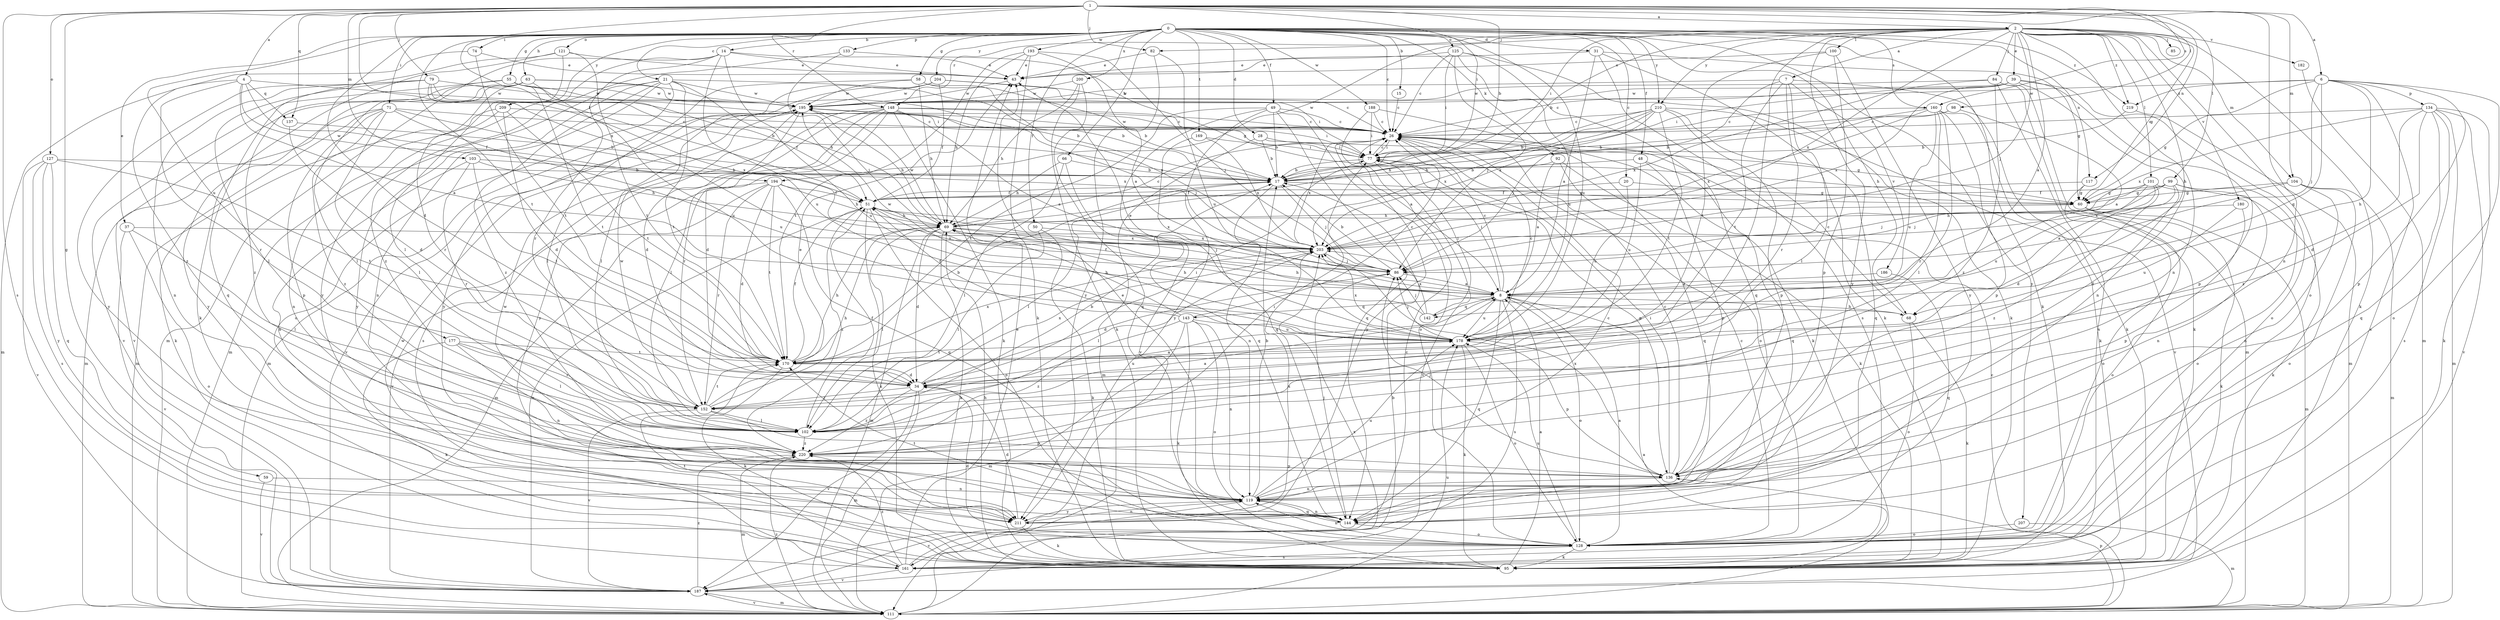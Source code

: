 strict digraph  {
0;
1;
2;
4;
6;
7;
8;
14;
15;
17;
20;
21;
26;
28;
31;
34;
37;
39;
43;
48;
49;
50;
51;
55;
58;
59;
60;
63;
66;
68;
69;
71;
74;
77;
79;
82;
84;
85;
86;
92;
95;
98;
99;
100;
101;
102;
103;
104;
111;
117;
119;
121;
125;
127;
128;
133;
134;
136;
137;
142;
143;
144;
148;
152;
160;
161;
169;
170;
177;
178;
180;
182;
186;
187;
188;
193;
194;
195;
200;
203;
204;
207;
209;
210;
211;
219;
220;
0 -> 14  [label=b];
0 -> 15  [label=b];
0 -> 20  [label=c];
0 -> 21  [label=c];
0 -> 26  [label=c];
0 -> 28  [label=d];
0 -> 31  [label=d];
0 -> 34  [label=d];
0 -> 37  [label=e];
0 -> 48  [label=f];
0 -> 49  [label=f];
0 -> 50  [label=f];
0 -> 55  [label=g];
0 -> 58  [label=g];
0 -> 63  [label=h];
0 -> 66  [label=h];
0 -> 68  [label=h];
0 -> 71  [label=i];
0 -> 74  [label=i];
0 -> 92  [label=k];
0 -> 95  [label=k];
0 -> 117  [label=n];
0 -> 121  [label=o];
0 -> 125  [label=o];
0 -> 133  [label=p];
0 -> 160  [label=s];
0 -> 169  [label=t];
0 -> 170  [label=t];
0 -> 177  [label=u];
0 -> 178  [label=u];
0 -> 188  [label=w];
0 -> 193  [label=w];
0 -> 200  [label=x];
0 -> 204  [label=y];
0 -> 207  [label=y];
0 -> 209  [label=y];
0 -> 210  [label=y];
0 -> 219  [label=z];
1 -> 2  [label=a];
1 -> 4  [label=a];
1 -> 6  [label=a];
1 -> 17  [label=b];
1 -> 51  [label=f];
1 -> 59  [label=g];
1 -> 77  [label=i];
1 -> 79  [label=j];
1 -> 82  [label=j];
1 -> 98  [label=l];
1 -> 99  [label=l];
1 -> 103  [label=m];
1 -> 104  [label=m];
1 -> 117  [label=n];
1 -> 119  [label=n];
1 -> 127  [label=o];
1 -> 137  [label=q];
1 -> 148  [label=r];
1 -> 160  [label=s];
1 -> 161  [label=s];
1 -> 203  [label=x];
2 -> 7  [label=a];
2 -> 8  [label=a];
2 -> 17  [label=b];
2 -> 39  [label=e];
2 -> 60  [label=g];
2 -> 68  [label=h];
2 -> 77  [label=i];
2 -> 82  [label=j];
2 -> 84  [label=j];
2 -> 85  [label=j];
2 -> 86  [label=j];
2 -> 95  [label=k];
2 -> 100  [label=l];
2 -> 101  [label=l];
2 -> 102  [label=l];
2 -> 104  [label=m];
2 -> 119  [label=n];
2 -> 128  [label=o];
2 -> 148  [label=r];
2 -> 180  [label=v];
2 -> 182  [label=v];
2 -> 194  [label=w];
2 -> 203  [label=x];
2 -> 210  [label=y];
2 -> 211  [label=y];
2 -> 219  [label=z];
4 -> 8  [label=a];
4 -> 51  [label=f];
4 -> 111  [label=m];
4 -> 137  [label=q];
4 -> 152  [label=r];
4 -> 194  [label=w];
4 -> 195  [label=w];
6 -> 60  [label=g];
6 -> 68  [label=h];
6 -> 86  [label=j];
6 -> 128  [label=o];
6 -> 134  [label=p];
6 -> 136  [label=p];
6 -> 142  [label=q];
6 -> 161  [label=s];
6 -> 195  [label=w];
6 -> 219  [label=z];
7 -> 95  [label=k];
7 -> 102  [label=l];
7 -> 152  [label=r];
7 -> 170  [label=t];
7 -> 186  [label=v];
7 -> 195  [label=w];
7 -> 203  [label=x];
8 -> 26  [label=c];
8 -> 51  [label=f];
8 -> 68  [label=h];
8 -> 77  [label=i];
8 -> 128  [label=o];
8 -> 142  [label=q];
8 -> 143  [label=q];
8 -> 144  [label=q];
8 -> 161  [label=s];
8 -> 178  [label=u];
8 -> 195  [label=w];
14 -> 43  [label=e];
14 -> 60  [label=g];
14 -> 69  [label=h];
14 -> 111  [label=m];
14 -> 152  [label=r];
14 -> 178  [label=u];
14 -> 211  [label=y];
15 -> 26  [label=c];
17 -> 51  [label=f];
17 -> 60  [label=g];
17 -> 86  [label=j];
17 -> 102  [label=l];
17 -> 119  [label=n];
20 -> 51  [label=f];
20 -> 60  [label=g];
20 -> 178  [label=u];
21 -> 17  [label=b];
21 -> 111  [label=m];
21 -> 119  [label=n];
21 -> 128  [label=o];
21 -> 170  [label=t];
21 -> 178  [label=u];
21 -> 195  [label=w];
21 -> 211  [label=y];
21 -> 220  [label=z];
26 -> 77  [label=i];
26 -> 128  [label=o];
26 -> 195  [label=w];
26 -> 203  [label=x];
26 -> 211  [label=y];
28 -> 17  [label=b];
28 -> 60  [label=g];
28 -> 77  [label=i];
28 -> 111  [label=m];
31 -> 8  [label=a];
31 -> 43  [label=e];
31 -> 60  [label=g];
31 -> 95  [label=k];
31 -> 161  [label=s];
34 -> 77  [label=i];
34 -> 111  [label=m];
34 -> 152  [label=r];
34 -> 178  [label=u];
34 -> 187  [label=v];
34 -> 203  [label=x];
34 -> 220  [label=z];
37 -> 102  [label=l];
37 -> 128  [label=o];
37 -> 187  [label=v];
37 -> 203  [label=x];
39 -> 26  [label=c];
39 -> 77  [label=i];
39 -> 119  [label=n];
39 -> 128  [label=o];
39 -> 136  [label=p];
39 -> 195  [label=w];
39 -> 203  [label=x];
43 -> 195  [label=w];
48 -> 17  [label=b];
48 -> 136  [label=p];
48 -> 144  [label=q];
48 -> 178  [label=u];
49 -> 17  [label=b];
49 -> 26  [label=c];
49 -> 128  [label=o];
49 -> 144  [label=q];
49 -> 170  [label=t];
49 -> 187  [label=v];
49 -> 211  [label=y];
50 -> 95  [label=k];
50 -> 102  [label=l];
50 -> 203  [label=x];
51 -> 69  [label=h];
51 -> 86  [label=j];
51 -> 95  [label=k];
51 -> 128  [label=o];
51 -> 187  [label=v];
51 -> 203  [label=x];
51 -> 220  [label=z];
55 -> 26  [label=c];
55 -> 51  [label=f];
55 -> 170  [label=t];
55 -> 187  [label=v];
55 -> 195  [label=w];
55 -> 220  [label=z];
58 -> 17  [label=b];
58 -> 69  [label=h];
58 -> 102  [label=l];
58 -> 195  [label=w];
58 -> 203  [label=x];
59 -> 119  [label=n];
59 -> 187  [label=v];
60 -> 69  [label=h];
60 -> 95  [label=k];
60 -> 111  [label=m];
60 -> 128  [label=o];
63 -> 17  [label=b];
63 -> 102  [label=l];
63 -> 152  [label=r];
63 -> 178  [label=u];
63 -> 187  [label=v];
63 -> 195  [label=w];
63 -> 211  [label=y];
66 -> 17  [label=b];
66 -> 69  [label=h];
66 -> 102  [label=l];
66 -> 144  [label=q];
68 -> 26  [label=c];
68 -> 69  [label=h];
68 -> 95  [label=k];
68 -> 128  [label=o];
69 -> 26  [label=c];
69 -> 34  [label=d];
69 -> 86  [label=j];
69 -> 95  [label=k];
69 -> 102  [label=l];
69 -> 111  [label=m];
69 -> 195  [label=w];
69 -> 203  [label=x];
71 -> 26  [label=c];
71 -> 95  [label=k];
71 -> 102  [label=l];
71 -> 111  [label=m];
71 -> 136  [label=p];
71 -> 178  [label=u];
71 -> 203  [label=x];
71 -> 220  [label=z];
74 -> 43  [label=e];
74 -> 170  [label=t];
74 -> 220  [label=z];
77 -> 17  [label=b];
77 -> 26  [label=c];
77 -> 136  [label=p];
77 -> 187  [label=v];
79 -> 17  [label=b];
79 -> 77  [label=i];
79 -> 102  [label=l];
79 -> 119  [label=n];
79 -> 195  [label=w];
79 -> 203  [label=x];
79 -> 211  [label=y];
82 -> 43  [label=e];
82 -> 178  [label=u];
82 -> 211  [label=y];
84 -> 95  [label=k];
84 -> 111  [label=m];
84 -> 161  [label=s];
84 -> 195  [label=w];
84 -> 203  [label=x];
84 -> 220  [label=z];
86 -> 8  [label=a];
86 -> 17  [label=b];
86 -> 34  [label=d];
92 -> 8  [label=a];
92 -> 17  [label=b];
92 -> 95  [label=k];
92 -> 144  [label=q];
95 -> 8  [label=a];
95 -> 69  [label=h];
95 -> 195  [label=w];
98 -> 8  [label=a];
98 -> 17  [label=b];
98 -> 26  [label=c];
99 -> 8  [label=a];
99 -> 34  [label=d];
99 -> 51  [label=f];
99 -> 60  [label=g];
99 -> 86  [label=j];
99 -> 119  [label=n];
99 -> 128  [label=o];
100 -> 43  [label=e];
100 -> 136  [label=p];
100 -> 170  [label=t];
100 -> 211  [label=y];
101 -> 34  [label=d];
101 -> 60  [label=g];
101 -> 86  [label=j];
101 -> 95  [label=k];
101 -> 178  [label=u];
101 -> 220  [label=z];
102 -> 8  [label=a];
102 -> 17  [label=b];
102 -> 51  [label=f];
102 -> 220  [label=z];
103 -> 17  [label=b];
103 -> 69  [label=h];
103 -> 119  [label=n];
103 -> 152  [label=r];
103 -> 170  [label=t];
104 -> 60  [label=g];
104 -> 111  [label=m];
104 -> 119  [label=n];
104 -> 128  [label=o];
104 -> 203  [label=x];
111 -> 8  [label=a];
111 -> 17  [label=b];
111 -> 26  [label=c];
111 -> 136  [label=p];
111 -> 178  [label=u];
111 -> 187  [label=v];
111 -> 203  [label=x];
111 -> 220  [label=z];
117 -> 51  [label=f];
117 -> 60  [label=g];
117 -> 128  [label=o];
119 -> 17  [label=b];
119 -> 26  [label=c];
119 -> 43  [label=e];
119 -> 144  [label=q];
119 -> 178  [label=u];
119 -> 187  [label=v];
119 -> 195  [label=w];
119 -> 211  [label=y];
121 -> 43  [label=e];
121 -> 95  [label=k];
121 -> 102  [label=l];
121 -> 144  [label=q];
121 -> 170  [label=t];
125 -> 26  [label=c];
125 -> 43  [label=e];
125 -> 77  [label=i];
125 -> 86  [label=j];
125 -> 95  [label=k];
125 -> 144  [label=q];
125 -> 178  [label=u];
127 -> 17  [label=b];
127 -> 144  [label=q];
127 -> 161  [label=s];
127 -> 170  [label=t];
127 -> 187  [label=v];
127 -> 211  [label=y];
128 -> 8  [label=a];
128 -> 26  [label=c];
128 -> 34  [label=d];
128 -> 95  [label=k];
128 -> 119  [label=n];
128 -> 161  [label=s];
128 -> 178  [label=u];
133 -> 43  [label=e];
133 -> 86  [label=j];
133 -> 220  [label=z];
134 -> 26  [label=c];
134 -> 34  [label=d];
134 -> 95  [label=k];
134 -> 111  [label=m];
134 -> 144  [label=q];
134 -> 161  [label=s];
134 -> 187  [label=v];
134 -> 203  [label=x];
134 -> 220  [label=z];
136 -> 26  [label=c];
136 -> 77  [label=i];
136 -> 86  [label=j];
136 -> 119  [label=n];
136 -> 203  [label=x];
137 -> 17  [label=b];
137 -> 34  [label=d];
142 -> 69  [label=h];
142 -> 77  [label=i];
142 -> 86  [label=j];
142 -> 203  [label=x];
143 -> 26  [label=c];
143 -> 51  [label=f];
143 -> 69  [label=h];
143 -> 95  [label=k];
143 -> 111  [label=m];
143 -> 119  [label=n];
143 -> 128  [label=o];
143 -> 178  [label=u];
143 -> 220  [label=z];
144 -> 86  [label=j];
144 -> 119  [label=n];
144 -> 128  [label=o];
144 -> 170  [label=t];
148 -> 8  [label=a];
148 -> 26  [label=c];
148 -> 34  [label=d];
148 -> 77  [label=i];
148 -> 86  [label=j];
148 -> 95  [label=k];
148 -> 102  [label=l];
148 -> 152  [label=r];
148 -> 161  [label=s];
148 -> 211  [label=y];
152 -> 8  [label=a];
152 -> 43  [label=e];
152 -> 69  [label=h];
152 -> 102  [label=l];
152 -> 136  [label=p];
152 -> 170  [label=t];
152 -> 187  [label=v];
152 -> 195  [label=w];
160 -> 17  [label=b];
160 -> 26  [label=c];
160 -> 95  [label=k];
160 -> 102  [label=l];
160 -> 136  [label=p];
160 -> 152  [label=r];
160 -> 178  [label=u];
160 -> 203  [label=x];
161 -> 26  [label=c];
161 -> 43  [label=e];
161 -> 170  [label=t];
161 -> 187  [label=v];
161 -> 220  [label=z];
169 -> 77  [label=i];
169 -> 144  [label=q];
169 -> 203  [label=x];
170 -> 17  [label=b];
170 -> 34  [label=d];
170 -> 51  [label=f];
170 -> 69  [label=h];
170 -> 95  [label=k];
170 -> 203  [label=x];
177 -> 95  [label=k];
177 -> 102  [label=l];
177 -> 119  [label=n];
177 -> 152  [label=r];
177 -> 170  [label=t];
178 -> 26  [label=c];
178 -> 43  [label=e];
178 -> 86  [label=j];
178 -> 95  [label=k];
178 -> 128  [label=o];
178 -> 136  [label=p];
178 -> 170  [label=t];
178 -> 203  [label=x];
180 -> 69  [label=h];
180 -> 136  [label=p];
180 -> 178  [label=u];
182 -> 111  [label=m];
186 -> 8  [label=a];
186 -> 144  [label=q];
187 -> 111  [label=m];
187 -> 220  [label=z];
188 -> 8  [label=a];
188 -> 26  [label=c];
188 -> 77  [label=i];
188 -> 95  [label=k];
193 -> 8  [label=a];
193 -> 43  [label=e];
193 -> 69  [label=h];
193 -> 86  [label=j];
193 -> 95  [label=k];
193 -> 170  [label=t];
194 -> 34  [label=d];
194 -> 51  [label=f];
194 -> 69  [label=h];
194 -> 111  [label=m];
194 -> 144  [label=q];
194 -> 152  [label=r];
194 -> 170  [label=t];
194 -> 187  [label=v];
195 -> 26  [label=c];
195 -> 34  [label=d];
195 -> 69  [label=h];
195 -> 111  [label=m];
195 -> 187  [label=v];
200 -> 69  [label=h];
200 -> 95  [label=k];
200 -> 144  [label=q];
200 -> 195  [label=w];
203 -> 86  [label=j];
203 -> 102  [label=l];
204 -> 26  [label=c];
204 -> 51  [label=f];
204 -> 77  [label=i];
204 -> 102  [label=l];
204 -> 195  [label=w];
204 -> 211  [label=y];
207 -> 111  [label=m];
207 -> 128  [label=o];
209 -> 26  [label=c];
209 -> 34  [label=d];
209 -> 111  [label=m];
209 -> 119  [label=n];
209 -> 170  [label=t];
210 -> 17  [label=b];
210 -> 26  [label=c];
210 -> 69  [label=h];
210 -> 86  [label=j];
210 -> 136  [label=p];
210 -> 144  [label=q];
210 -> 170  [label=t];
210 -> 187  [label=v];
210 -> 203  [label=x];
211 -> 34  [label=d];
211 -> 95  [label=k];
211 -> 119  [label=n];
211 -> 203  [label=x];
219 -> 17  [label=b];
219 -> 111  [label=m];
220 -> 77  [label=i];
220 -> 111  [label=m];
220 -> 136  [label=p];
}
